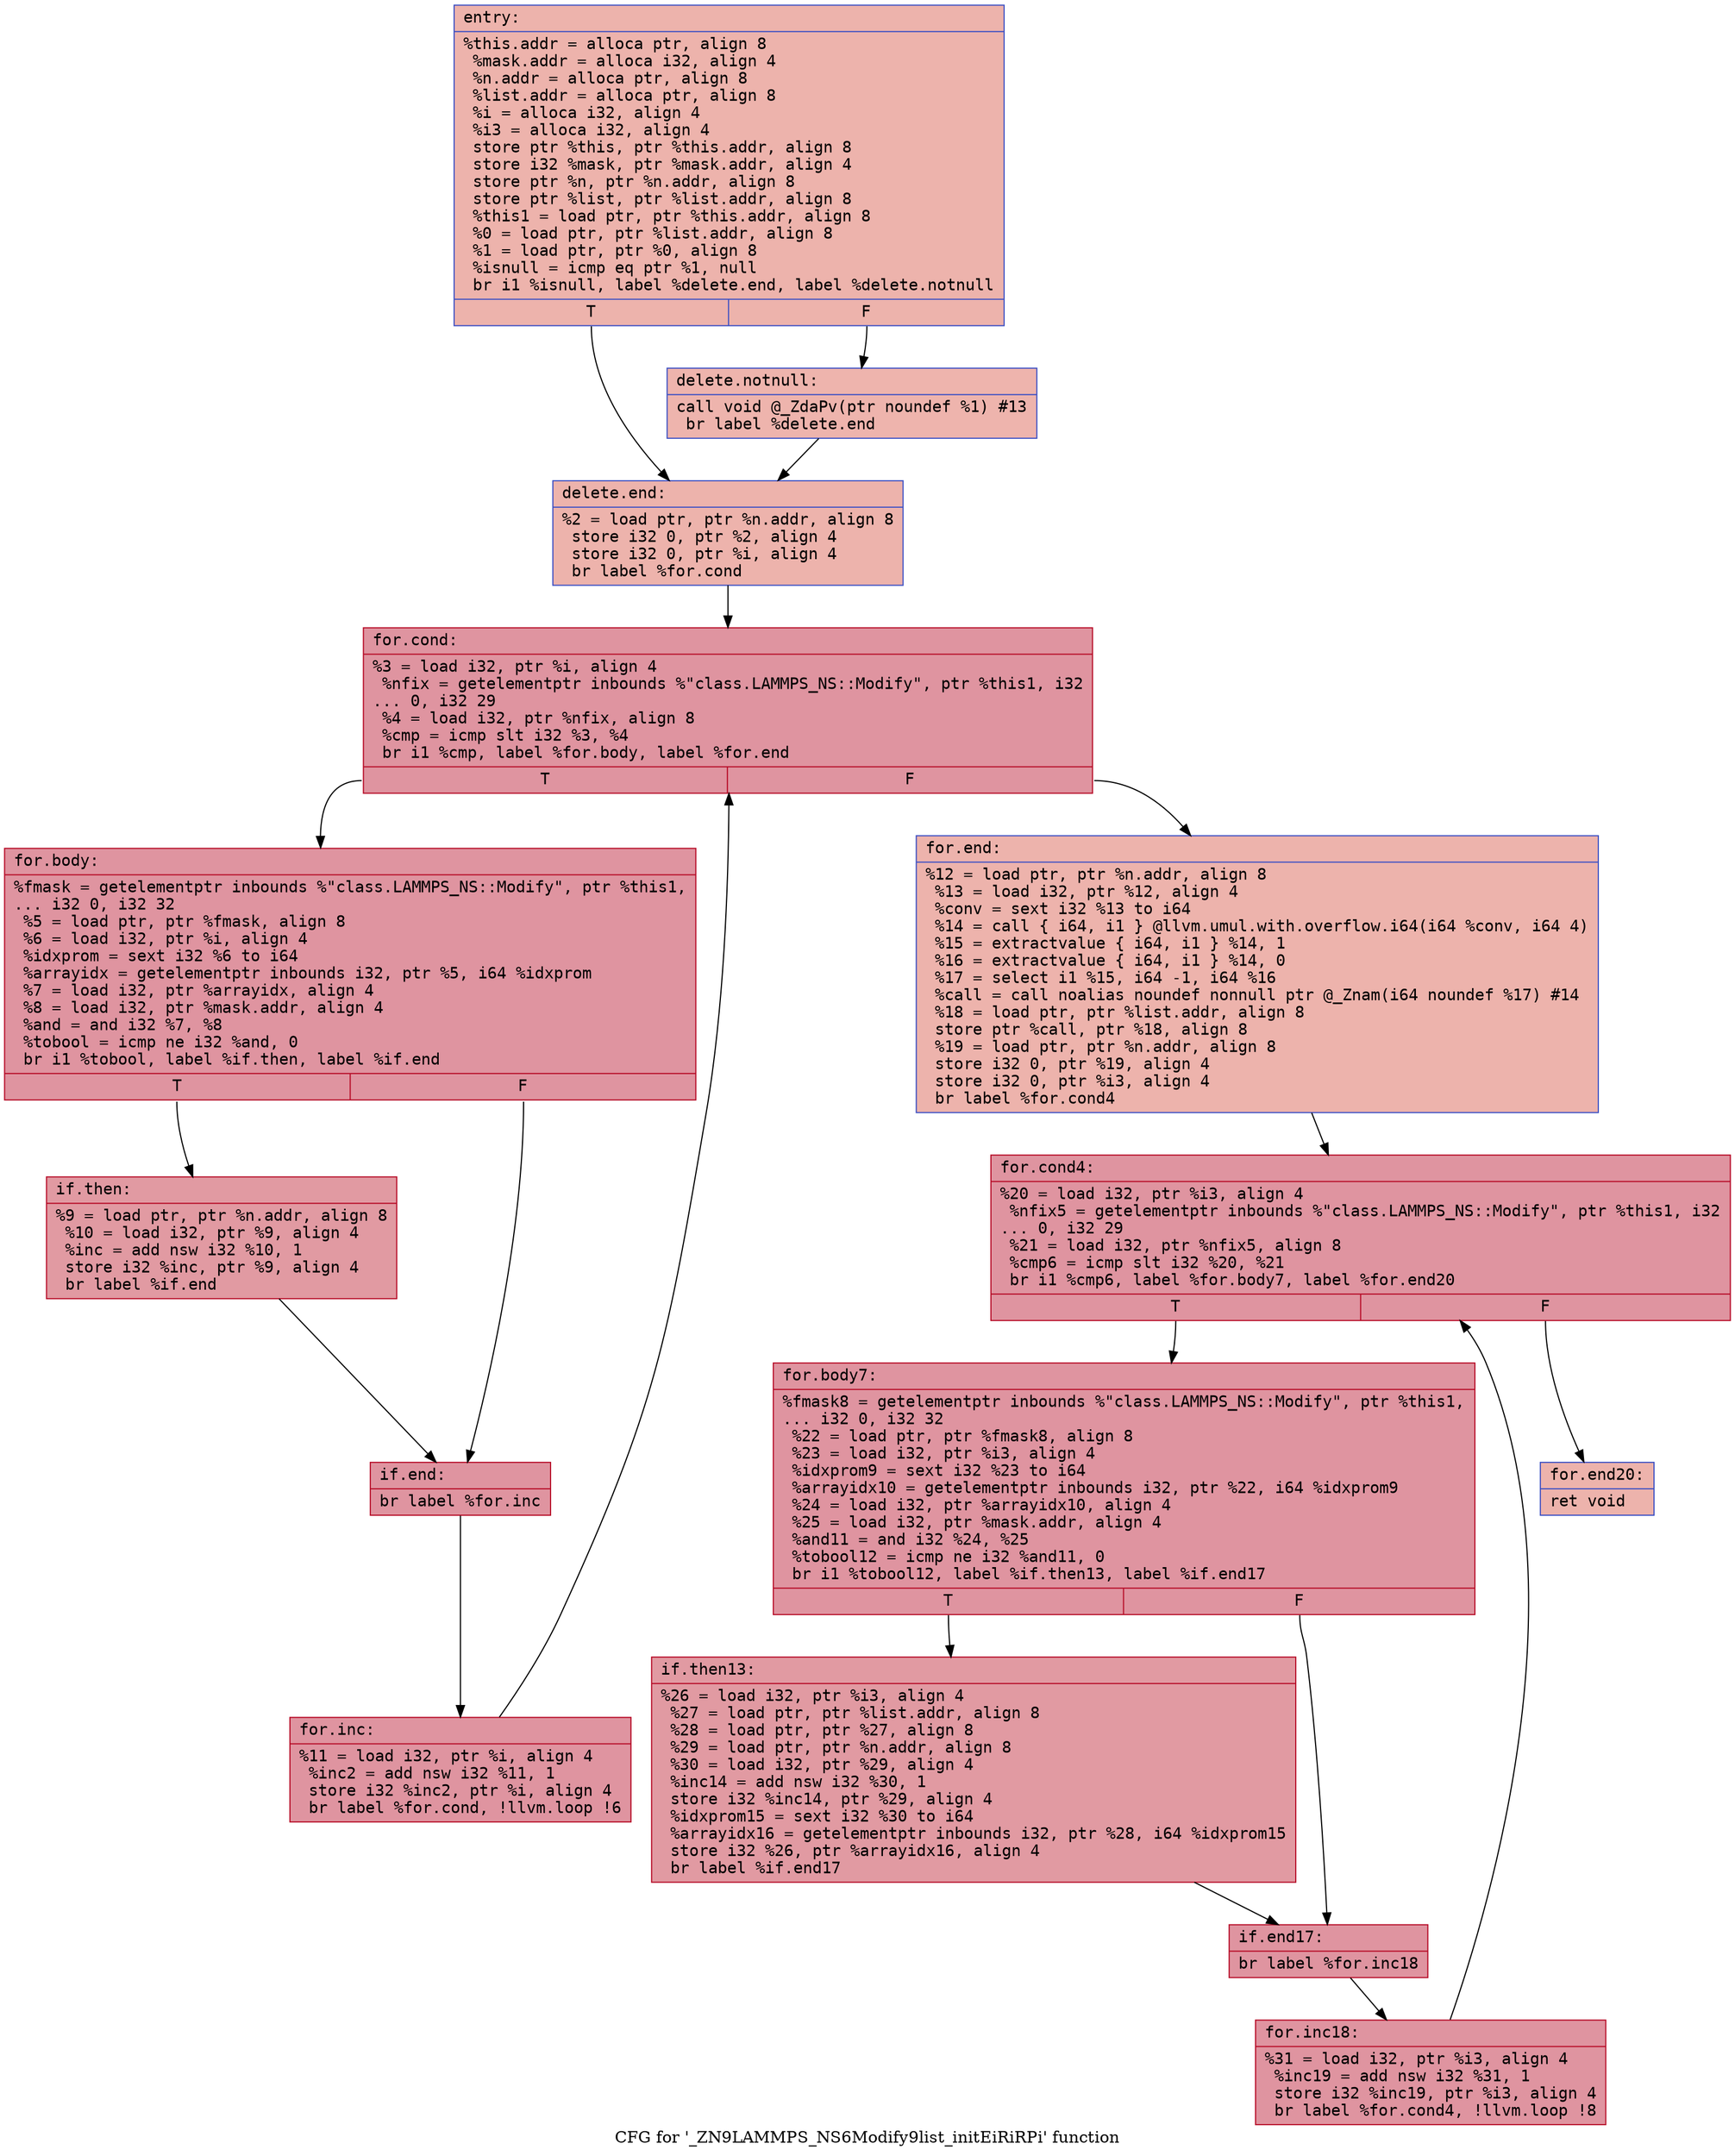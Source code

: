 digraph "CFG for '_ZN9LAMMPS_NS6Modify9list_initEiRiRPi' function" {
	label="CFG for '_ZN9LAMMPS_NS6Modify9list_initEiRiRPi' function";

	Node0x561f160557c0 [shape=record,color="#3d50c3ff", style=filled, fillcolor="#d6524470" fontname="Courier",label="{entry:\l|  %this.addr = alloca ptr, align 8\l  %mask.addr = alloca i32, align 4\l  %n.addr = alloca ptr, align 8\l  %list.addr = alloca ptr, align 8\l  %i = alloca i32, align 4\l  %i3 = alloca i32, align 4\l  store ptr %this, ptr %this.addr, align 8\l  store i32 %mask, ptr %mask.addr, align 4\l  store ptr %n, ptr %n.addr, align 8\l  store ptr %list, ptr %list.addr, align 8\l  %this1 = load ptr, ptr %this.addr, align 8\l  %0 = load ptr, ptr %list.addr, align 8\l  %1 = load ptr, ptr %0, align 8\l  %isnull = icmp eq ptr %1, null\l  br i1 %isnull, label %delete.end, label %delete.notnull\l|{<s0>T|<s1>F}}"];
	Node0x561f160557c0:s0 -> Node0x561f16056190[tooltip="entry -> delete.end\nProbability 37.50%" ];
	Node0x561f160557c0:s1 -> Node0x561f16056210[tooltip="entry -> delete.notnull\nProbability 62.50%" ];
	Node0x561f16056210 [shape=record,color="#3d50c3ff", style=filled, fillcolor="#d8564670" fontname="Courier",label="{delete.notnull:\l|  call void @_ZdaPv(ptr noundef %1) #13\l  br label %delete.end\l}"];
	Node0x561f16056210 -> Node0x561f16056190[tooltip="delete.notnull -> delete.end\nProbability 100.00%" ];
	Node0x561f16056190 [shape=record,color="#3d50c3ff", style=filled, fillcolor="#d6524470" fontname="Courier",label="{delete.end:\l|  %2 = load ptr, ptr %n.addr, align 8\l  store i32 0, ptr %2, align 4\l  store i32 0, ptr %i, align 4\l  br label %for.cond\l}"];
	Node0x561f16056190 -> Node0x561f160566a0[tooltip="delete.end -> for.cond\nProbability 100.00%" ];
	Node0x561f160566a0 [shape=record,color="#b70d28ff", style=filled, fillcolor="#b70d2870" fontname="Courier",label="{for.cond:\l|  %3 = load i32, ptr %i, align 4\l  %nfix = getelementptr inbounds %\"class.LAMMPS_NS::Modify\", ptr %this1, i32\l... 0, i32 29\l  %4 = load i32, ptr %nfix, align 8\l  %cmp = icmp slt i32 %3, %4\l  br i1 %cmp, label %for.body, label %for.end\l|{<s0>T|<s1>F}}"];
	Node0x561f160566a0:s0 -> Node0x561f16056a00[tooltip="for.cond -> for.body\nProbability 96.88%" ];
	Node0x561f160566a0:s1 -> Node0x561f16056a80[tooltip="for.cond -> for.end\nProbability 3.12%" ];
	Node0x561f16056a00 [shape=record,color="#b70d28ff", style=filled, fillcolor="#b70d2870" fontname="Courier",label="{for.body:\l|  %fmask = getelementptr inbounds %\"class.LAMMPS_NS::Modify\", ptr %this1,\l... i32 0, i32 32\l  %5 = load ptr, ptr %fmask, align 8\l  %6 = load i32, ptr %i, align 4\l  %idxprom = sext i32 %6 to i64\l  %arrayidx = getelementptr inbounds i32, ptr %5, i64 %idxprom\l  %7 = load i32, ptr %arrayidx, align 4\l  %8 = load i32, ptr %mask.addr, align 4\l  %and = and i32 %7, %8\l  %tobool = icmp ne i32 %and, 0\l  br i1 %tobool, label %if.then, label %if.end\l|{<s0>T|<s1>F}}"];
	Node0x561f16056a00:s0 -> Node0x561f16055ff0[tooltip="for.body -> if.then\nProbability 62.50%" ];
	Node0x561f16056a00:s1 -> Node0x561f16056060[tooltip="for.body -> if.end\nProbability 37.50%" ];
	Node0x561f16055ff0 [shape=record,color="#b70d28ff", style=filled, fillcolor="#bb1b2c70" fontname="Courier",label="{if.then:\l|  %9 = load ptr, ptr %n.addr, align 8\l  %10 = load i32, ptr %9, align 4\l  %inc = add nsw i32 %10, 1\l  store i32 %inc, ptr %9, align 4\l  br label %if.end\l}"];
	Node0x561f16055ff0 -> Node0x561f16056060[tooltip="if.then -> if.end\nProbability 100.00%" ];
	Node0x561f16056060 [shape=record,color="#b70d28ff", style=filled, fillcolor="#b70d2870" fontname="Courier",label="{if.end:\l|  br label %for.inc\l}"];
	Node0x561f16056060 -> Node0x561f1627d0e0[tooltip="if.end -> for.inc\nProbability 100.00%" ];
	Node0x561f1627d0e0 [shape=record,color="#b70d28ff", style=filled, fillcolor="#b70d2870" fontname="Courier",label="{for.inc:\l|  %11 = load i32, ptr %i, align 4\l  %inc2 = add nsw i32 %11, 1\l  store i32 %inc2, ptr %i, align 4\l  br label %for.cond, !llvm.loop !6\l}"];
	Node0x561f1627d0e0 -> Node0x561f160566a0[tooltip="for.inc -> for.cond\nProbability 100.00%" ];
	Node0x561f16056a80 [shape=record,color="#3d50c3ff", style=filled, fillcolor="#d6524470" fontname="Courier",label="{for.end:\l|  %12 = load ptr, ptr %n.addr, align 8\l  %13 = load i32, ptr %12, align 4\l  %conv = sext i32 %13 to i64\l  %14 = call \{ i64, i1 \} @llvm.umul.with.overflow.i64(i64 %conv, i64 4)\l  %15 = extractvalue \{ i64, i1 \} %14, 1\l  %16 = extractvalue \{ i64, i1 \} %14, 0\l  %17 = select i1 %15, i64 -1, i64 %16\l  %call = call noalias noundef nonnull ptr @_Znam(i64 noundef %17) #14\l  %18 = load ptr, ptr %list.addr, align 8\l  store ptr %call, ptr %18, align 8\l  %19 = load ptr, ptr %n.addr, align 8\l  store i32 0, ptr %19, align 4\l  store i32 0, ptr %i3, align 4\l  br label %for.cond4\l}"];
	Node0x561f16056a80 -> Node0x561f1627de30[tooltip="for.end -> for.cond4\nProbability 100.00%" ];
	Node0x561f1627de30 [shape=record,color="#b70d28ff", style=filled, fillcolor="#b70d2870" fontname="Courier",label="{for.cond4:\l|  %20 = load i32, ptr %i3, align 4\l  %nfix5 = getelementptr inbounds %\"class.LAMMPS_NS::Modify\", ptr %this1, i32\l... 0, i32 29\l  %21 = load i32, ptr %nfix5, align 8\l  %cmp6 = icmp slt i32 %20, %21\l  br i1 %cmp6, label %for.body7, label %for.end20\l|{<s0>T|<s1>F}}"];
	Node0x561f1627de30:s0 -> Node0x561f1627e180[tooltip="for.cond4 -> for.body7\nProbability 96.88%" ];
	Node0x561f1627de30:s1 -> Node0x561f1627e1d0[tooltip="for.cond4 -> for.end20\nProbability 3.12%" ];
	Node0x561f1627e180 [shape=record,color="#b70d28ff", style=filled, fillcolor="#b70d2870" fontname="Courier",label="{for.body7:\l|  %fmask8 = getelementptr inbounds %\"class.LAMMPS_NS::Modify\", ptr %this1,\l... i32 0, i32 32\l  %22 = load ptr, ptr %fmask8, align 8\l  %23 = load i32, ptr %i3, align 4\l  %idxprom9 = sext i32 %23 to i64\l  %arrayidx10 = getelementptr inbounds i32, ptr %22, i64 %idxprom9\l  %24 = load i32, ptr %arrayidx10, align 4\l  %25 = load i32, ptr %mask.addr, align 4\l  %and11 = and i32 %24, %25\l  %tobool12 = icmp ne i32 %and11, 0\l  br i1 %tobool12, label %if.then13, label %if.end17\l|{<s0>T|<s1>F}}"];
	Node0x561f1627e180:s0 -> Node0x561f1627e8c0[tooltip="for.body7 -> if.then13\nProbability 62.50%" ];
	Node0x561f1627e180:s1 -> Node0x561f1627e940[tooltip="for.body7 -> if.end17\nProbability 37.50%" ];
	Node0x561f1627e8c0 [shape=record,color="#b70d28ff", style=filled, fillcolor="#bb1b2c70" fontname="Courier",label="{if.then13:\l|  %26 = load i32, ptr %i3, align 4\l  %27 = load ptr, ptr %list.addr, align 8\l  %28 = load ptr, ptr %27, align 8\l  %29 = load ptr, ptr %n.addr, align 8\l  %30 = load i32, ptr %29, align 4\l  %inc14 = add nsw i32 %30, 1\l  store i32 %inc14, ptr %29, align 4\l  %idxprom15 = sext i32 %30 to i64\l  %arrayidx16 = getelementptr inbounds i32, ptr %28, i64 %idxprom15\l  store i32 %26, ptr %arrayidx16, align 4\l  br label %if.end17\l}"];
	Node0x561f1627e8c0 -> Node0x561f1627e940[tooltip="if.then13 -> if.end17\nProbability 100.00%" ];
	Node0x561f1627e940 [shape=record,color="#b70d28ff", style=filled, fillcolor="#b70d2870" fontname="Courier",label="{if.end17:\l|  br label %for.inc18\l}"];
	Node0x561f1627e940 -> Node0x561f1627f0c0[tooltip="if.end17 -> for.inc18\nProbability 100.00%" ];
	Node0x561f1627f0c0 [shape=record,color="#b70d28ff", style=filled, fillcolor="#b70d2870" fontname="Courier",label="{for.inc18:\l|  %31 = load i32, ptr %i3, align 4\l  %inc19 = add nsw i32 %31, 1\l  store i32 %inc19, ptr %i3, align 4\l  br label %for.cond4, !llvm.loop !8\l}"];
	Node0x561f1627f0c0 -> Node0x561f1627de30[tooltip="for.inc18 -> for.cond4\nProbability 100.00%" ];
	Node0x561f1627e1d0 [shape=record,color="#3d50c3ff", style=filled, fillcolor="#d6524470" fontname="Courier",label="{for.end20:\l|  ret void\l}"];
}
